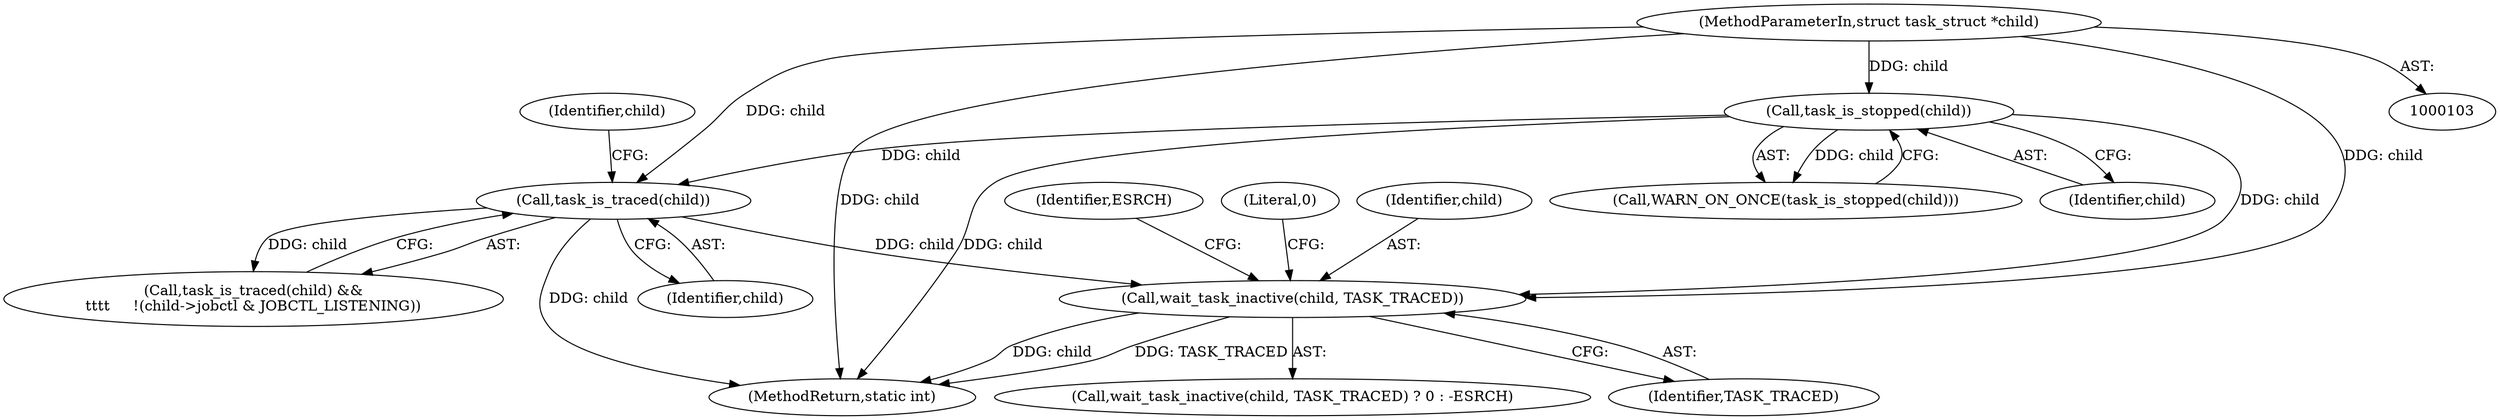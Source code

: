 digraph "1_linux_9899d11f654474d2d54ea52ceaa2a1f4db3abd68_2@pointer" {
"1000172" [label="(Call,wait_task_inactive(child, TASK_TRACED))"];
"1000142" [label="(Call,task_is_traced(child))"];
"1000136" [label="(Call,task_is_stopped(child))"];
"1000104" [label="(MethodParameterIn,struct task_struct *child)"];
"1000104" [label="(MethodParameterIn,struct task_struct *child)"];
"1000135" [label="(Call,WARN_ON_ONCE(task_is_stopped(child)))"];
"1000177" [label="(Identifier,ESRCH)"];
"1000171" [label="(Call,wait_task_inactive(child, TASK_TRACED) ? 0 : -ESRCH)"];
"1000175" [label="(Literal,0)"];
"1000174" [label="(Identifier,TASK_TRACED)"];
"1000172" [label="(Call,wait_task_inactive(child, TASK_TRACED))"];
"1000141" [label="(Call,task_is_traced(child) &&\n\t\t\t\t     !(child->jobctl & JOBCTL_LISTENING))"];
"1000180" [label="(MethodReturn,static int)"];
"1000173" [label="(Identifier,child)"];
"1000136" [label="(Call,task_is_stopped(child))"];
"1000147" [label="(Identifier,child)"];
"1000137" [label="(Identifier,child)"];
"1000143" [label="(Identifier,child)"];
"1000142" [label="(Call,task_is_traced(child))"];
"1000172" -> "1000171"  [label="AST: "];
"1000172" -> "1000174"  [label="CFG: "];
"1000173" -> "1000172"  [label="AST: "];
"1000174" -> "1000172"  [label="AST: "];
"1000175" -> "1000172"  [label="CFG: "];
"1000177" -> "1000172"  [label="CFG: "];
"1000172" -> "1000180"  [label="DDG: child"];
"1000172" -> "1000180"  [label="DDG: TASK_TRACED"];
"1000142" -> "1000172"  [label="DDG: child"];
"1000136" -> "1000172"  [label="DDG: child"];
"1000104" -> "1000172"  [label="DDG: child"];
"1000142" -> "1000141"  [label="AST: "];
"1000142" -> "1000143"  [label="CFG: "];
"1000143" -> "1000142"  [label="AST: "];
"1000147" -> "1000142"  [label="CFG: "];
"1000141" -> "1000142"  [label="CFG: "];
"1000142" -> "1000180"  [label="DDG: child"];
"1000142" -> "1000141"  [label="DDG: child"];
"1000136" -> "1000142"  [label="DDG: child"];
"1000104" -> "1000142"  [label="DDG: child"];
"1000136" -> "1000135"  [label="AST: "];
"1000136" -> "1000137"  [label="CFG: "];
"1000137" -> "1000136"  [label="AST: "];
"1000135" -> "1000136"  [label="CFG: "];
"1000136" -> "1000180"  [label="DDG: child"];
"1000136" -> "1000135"  [label="DDG: child"];
"1000104" -> "1000136"  [label="DDG: child"];
"1000104" -> "1000103"  [label="AST: "];
"1000104" -> "1000180"  [label="DDG: child"];
}
